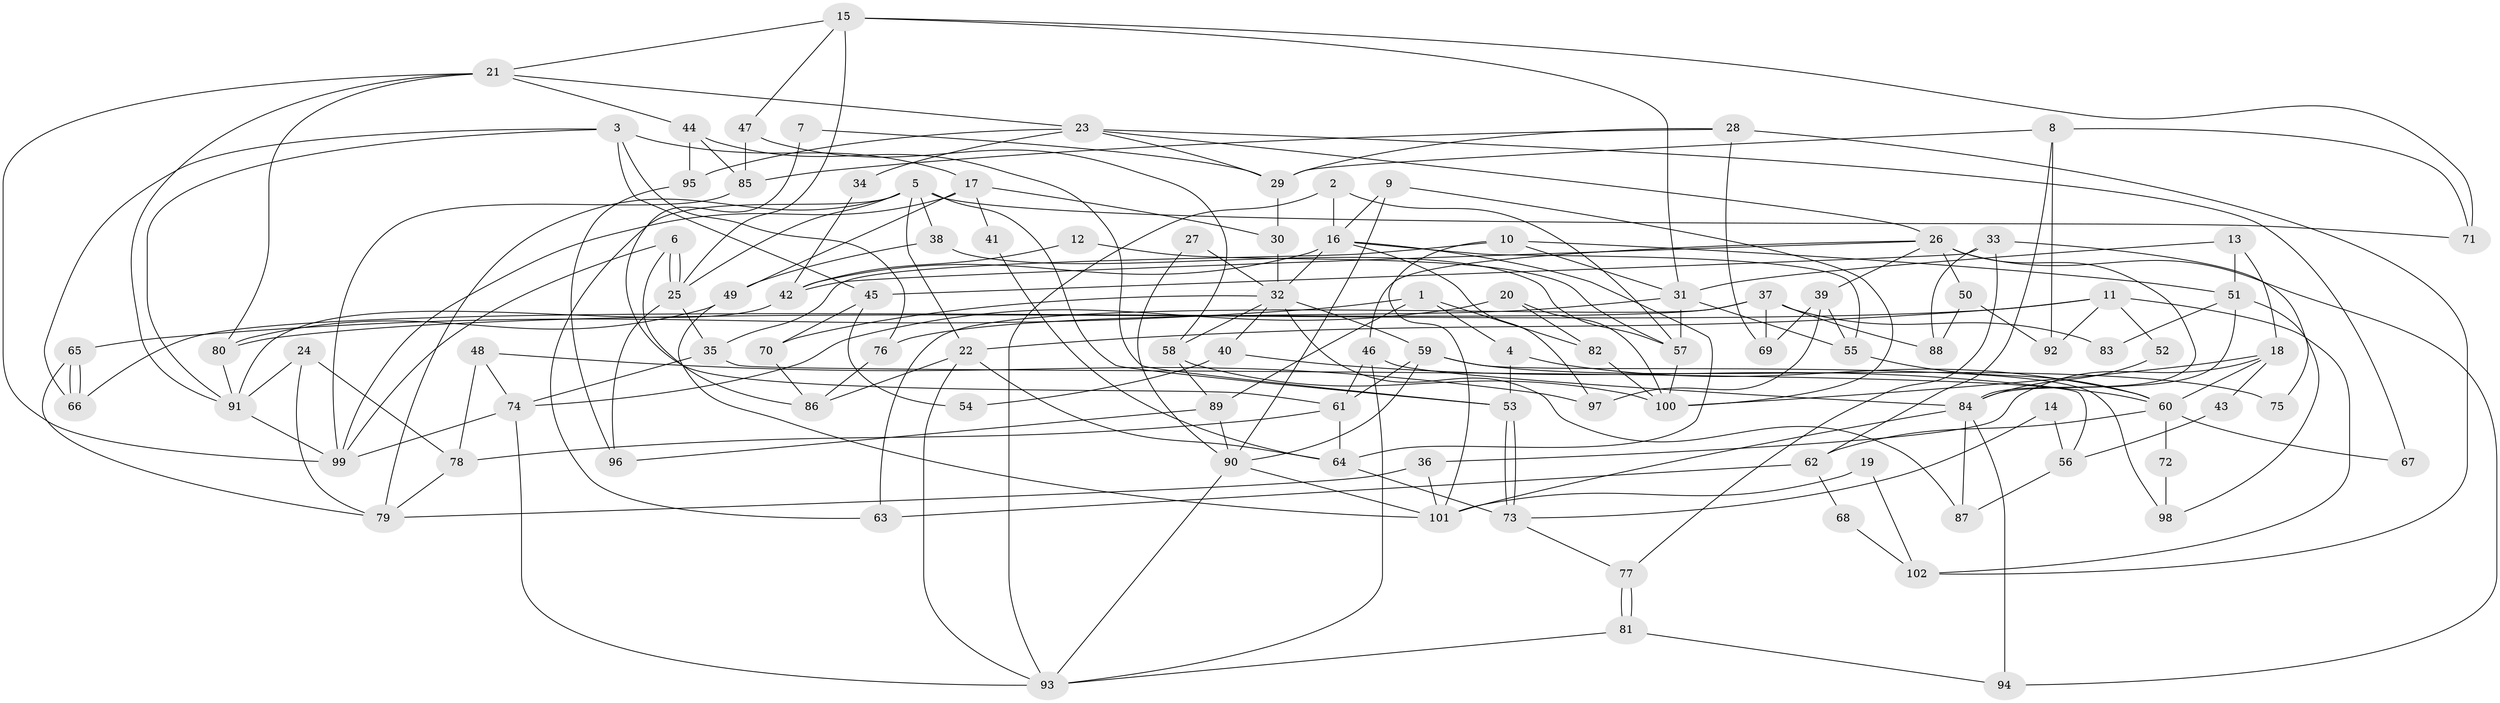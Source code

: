 // Generated by graph-tools (version 1.1) at 2025/15/03/09/25 04:15:12]
// undirected, 102 vertices, 204 edges
graph export_dot {
graph [start="1"]
  node [color=gray90,style=filled];
  1;
  2;
  3;
  4;
  5;
  6;
  7;
  8;
  9;
  10;
  11;
  12;
  13;
  14;
  15;
  16;
  17;
  18;
  19;
  20;
  21;
  22;
  23;
  24;
  25;
  26;
  27;
  28;
  29;
  30;
  31;
  32;
  33;
  34;
  35;
  36;
  37;
  38;
  39;
  40;
  41;
  42;
  43;
  44;
  45;
  46;
  47;
  48;
  49;
  50;
  51;
  52;
  53;
  54;
  55;
  56;
  57;
  58;
  59;
  60;
  61;
  62;
  63;
  64;
  65;
  66;
  67;
  68;
  69;
  70;
  71;
  72;
  73;
  74;
  75;
  76;
  77;
  78;
  79;
  80;
  81;
  82;
  83;
  84;
  85;
  86;
  87;
  88;
  89;
  90;
  91;
  92;
  93;
  94;
  95;
  96;
  97;
  98;
  99;
  100;
  101;
  102;
  1 -- 65;
  1 -- 89;
  1 -- 4;
  1 -- 82;
  2 -- 93;
  2 -- 16;
  2 -- 57;
  3 -- 76;
  3 -- 91;
  3 -- 17;
  3 -- 45;
  3 -- 66;
  4 -- 60;
  4 -- 53;
  5 -- 25;
  5 -- 53;
  5 -- 22;
  5 -- 38;
  5 -- 63;
  5 -- 71;
  5 -- 79;
  6 -- 25;
  6 -- 25;
  6 -- 99;
  6 -- 86;
  7 -- 29;
  7 -- 61;
  8 -- 71;
  8 -- 29;
  8 -- 62;
  8 -- 92;
  9 -- 100;
  9 -- 16;
  9 -- 90;
  10 -- 101;
  10 -- 35;
  10 -- 31;
  10 -- 51;
  11 -- 80;
  11 -- 22;
  11 -- 52;
  11 -- 92;
  11 -- 102;
  12 -- 57;
  12 -- 42;
  13 -- 31;
  13 -- 51;
  13 -- 18;
  14 -- 56;
  14 -- 73;
  15 -- 21;
  15 -- 31;
  15 -- 25;
  15 -- 47;
  15 -- 71;
  16 -- 55;
  16 -- 42;
  16 -- 32;
  16 -- 64;
  16 -- 97;
  17 -- 49;
  17 -- 30;
  17 -- 41;
  17 -- 99;
  18 -- 36;
  18 -- 43;
  18 -- 60;
  18 -- 100;
  19 -- 101;
  19 -- 102;
  20 -- 82;
  20 -- 100;
  20 -- 74;
  21 -- 23;
  21 -- 99;
  21 -- 44;
  21 -- 80;
  21 -- 91;
  22 -- 86;
  22 -- 64;
  22 -- 93;
  23 -- 26;
  23 -- 95;
  23 -- 29;
  23 -- 34;
  23 -- 67;
  24 -- 78;
  24 -- 91;
  24 -- 79;
  25 -- 35;
  25 -- 96;
  26 -- 46;
  26 -- 94;
  26 -- 39;
  26 -- 42;
  26 -- 50;
  26 -- 84;
  27 -- 90;
  27 -- 32;
  28 -- 29;
  28 -- 85;
  28 -- 69;
  28 -- 102;
  29 -- 30;
  30 -- 32;
  31 -- 55;
  31 -- 57;
  31 -- 76;
  32 -- 58;
  32 -- 40;
  32 -- 59;
  32 -- 70;
  32 -- 87;
  33 -- 77;
  33 -- 88;
  33 -- 45;
  33 -- 75;
  34 -- 42;
  35 -- 74;
  35 -- 56;
  36 -- 101;
  36 -- 79;
  37 -- 66;
  37 -- 69;
  37 -- 63;
  37 -- 83;
  37 -- 88;
  38 -- 57;
  38 -- 49;
  39 -- 97;
  39 -- 55;
  39 -- 69;
  40 -- 60;
  40 -- 54;
  41 -- 64;
  42 -- 91;
  43 -- 56;
  44 -- 53;
  44 -- 85;
  44 -- 95;
  45 -- 54;
  45 -- 70;
  46 -- 84;
  46 -- 61;
  46 -- 93;
  47 -- 85;
  47 -- 58;
  48 -- 74;
  48 -- 78;
  48 -- 97;
  49 -- 80;
  49 -- 101;
  50 -- 92;
  50 -- 88;
  51 -- 84;
  51 -- 83;
  51 -- 98;
  52 -- 84;
  53 -- 73;
  53 -- 73;
  55 -- 60;
  56 -- 87;
  57 -- 100;
  58 -- 100;
  58 -- 89;
  59 -- 90;
  59 -- 61;
  59 -- 75;
  59 -- 98;
  60 -- 62;
  60 -- 67;
  60 -- 72;
  61 -- 64;
  61 -- 78;
  62 -- 63;
  62 -- 68;
  64 -- 73;
  65 -- 66;
  65 -- 66;
  65 -- 79;
  68 -- 102;
  70 -- 86;
  72 -- 98;
  73 -- 77;
  74 -- 93;
  74 -- 99;
  76 -- 86;
  77 -- 81;
  77 -- 81;
  78 -- 79;
  80 -- 91;
  81 -- 93;
  81 -- 94;
  82 -- 100;
  84 -- 101;
  84 -- 87;
  84 -- 94;
  85 -- 99;
  89 -- 90;
  89 -- 96;
  90 -- 93;
  90 -- 101;
  91 -- 99;
  95 -- 96;
}
